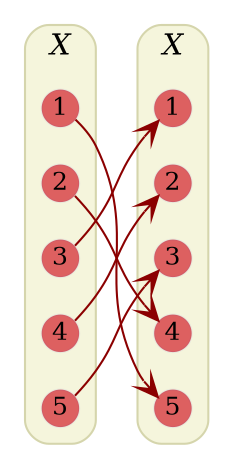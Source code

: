 digraph {
  layout = dot
  rankdir = LR
  splines=true;
  compound=true
  graph [ newrank=true; ]
  node [
    shape=circle,
    fixedsize=true,
    fontsize=12,
    width=0.25,
    fontcolor="black",
    color="#0d0ee0d",  # node border color (X11 or HTML colors)
    fillcolor="#dd6060",
    style="filled,solid"
  ]
  edge [
    arrowhead=vee, color="#8b0000"
  ]
  subgraph cluster_0 {
    graph [
      label=<<I>X</I>>,
      style="filled,solid,rounded",shape="oval",
      fontcolor="black",fillcolor="#f5f5dc",color="#d5d5ac"
    ]
    s1 [label="1"]
    s2 [label="2"]
    s3 [label="3"]
    s4 [label="4"]
    s5 [label="5"]
    { rank=same; s1; s2; s3; s4; s5; }
  }
  subgraph cluster_1 {
    graph [
      label=<<I>X</I>>,
      style="filled,solid,rounded",shape="oval",
      fillcolor="#f5f5dc",color="#d5d5ac"
    ]
    d1 [label="1"]
    d2 [label="2"]
    d3 [label="3"]
    d4 [label="4"]
    d5 [label="5"]
    { rank=same; d1; d2; d3; d4; d5; }
  }
  s1 -> d1 [style=invis]
  s1 -> d5 [constraint=false]
  s2 -> d4 [constraint=false]
  s3 -> d1 [constraint=false]
  s4 -> d2 [constraint=false]
  s5 -> d3 [constraint=false]
  {rank = same; s1; s2; s3; s4; s5;}
  {rank = same; d1; d2; d3; d4; d5;}
}